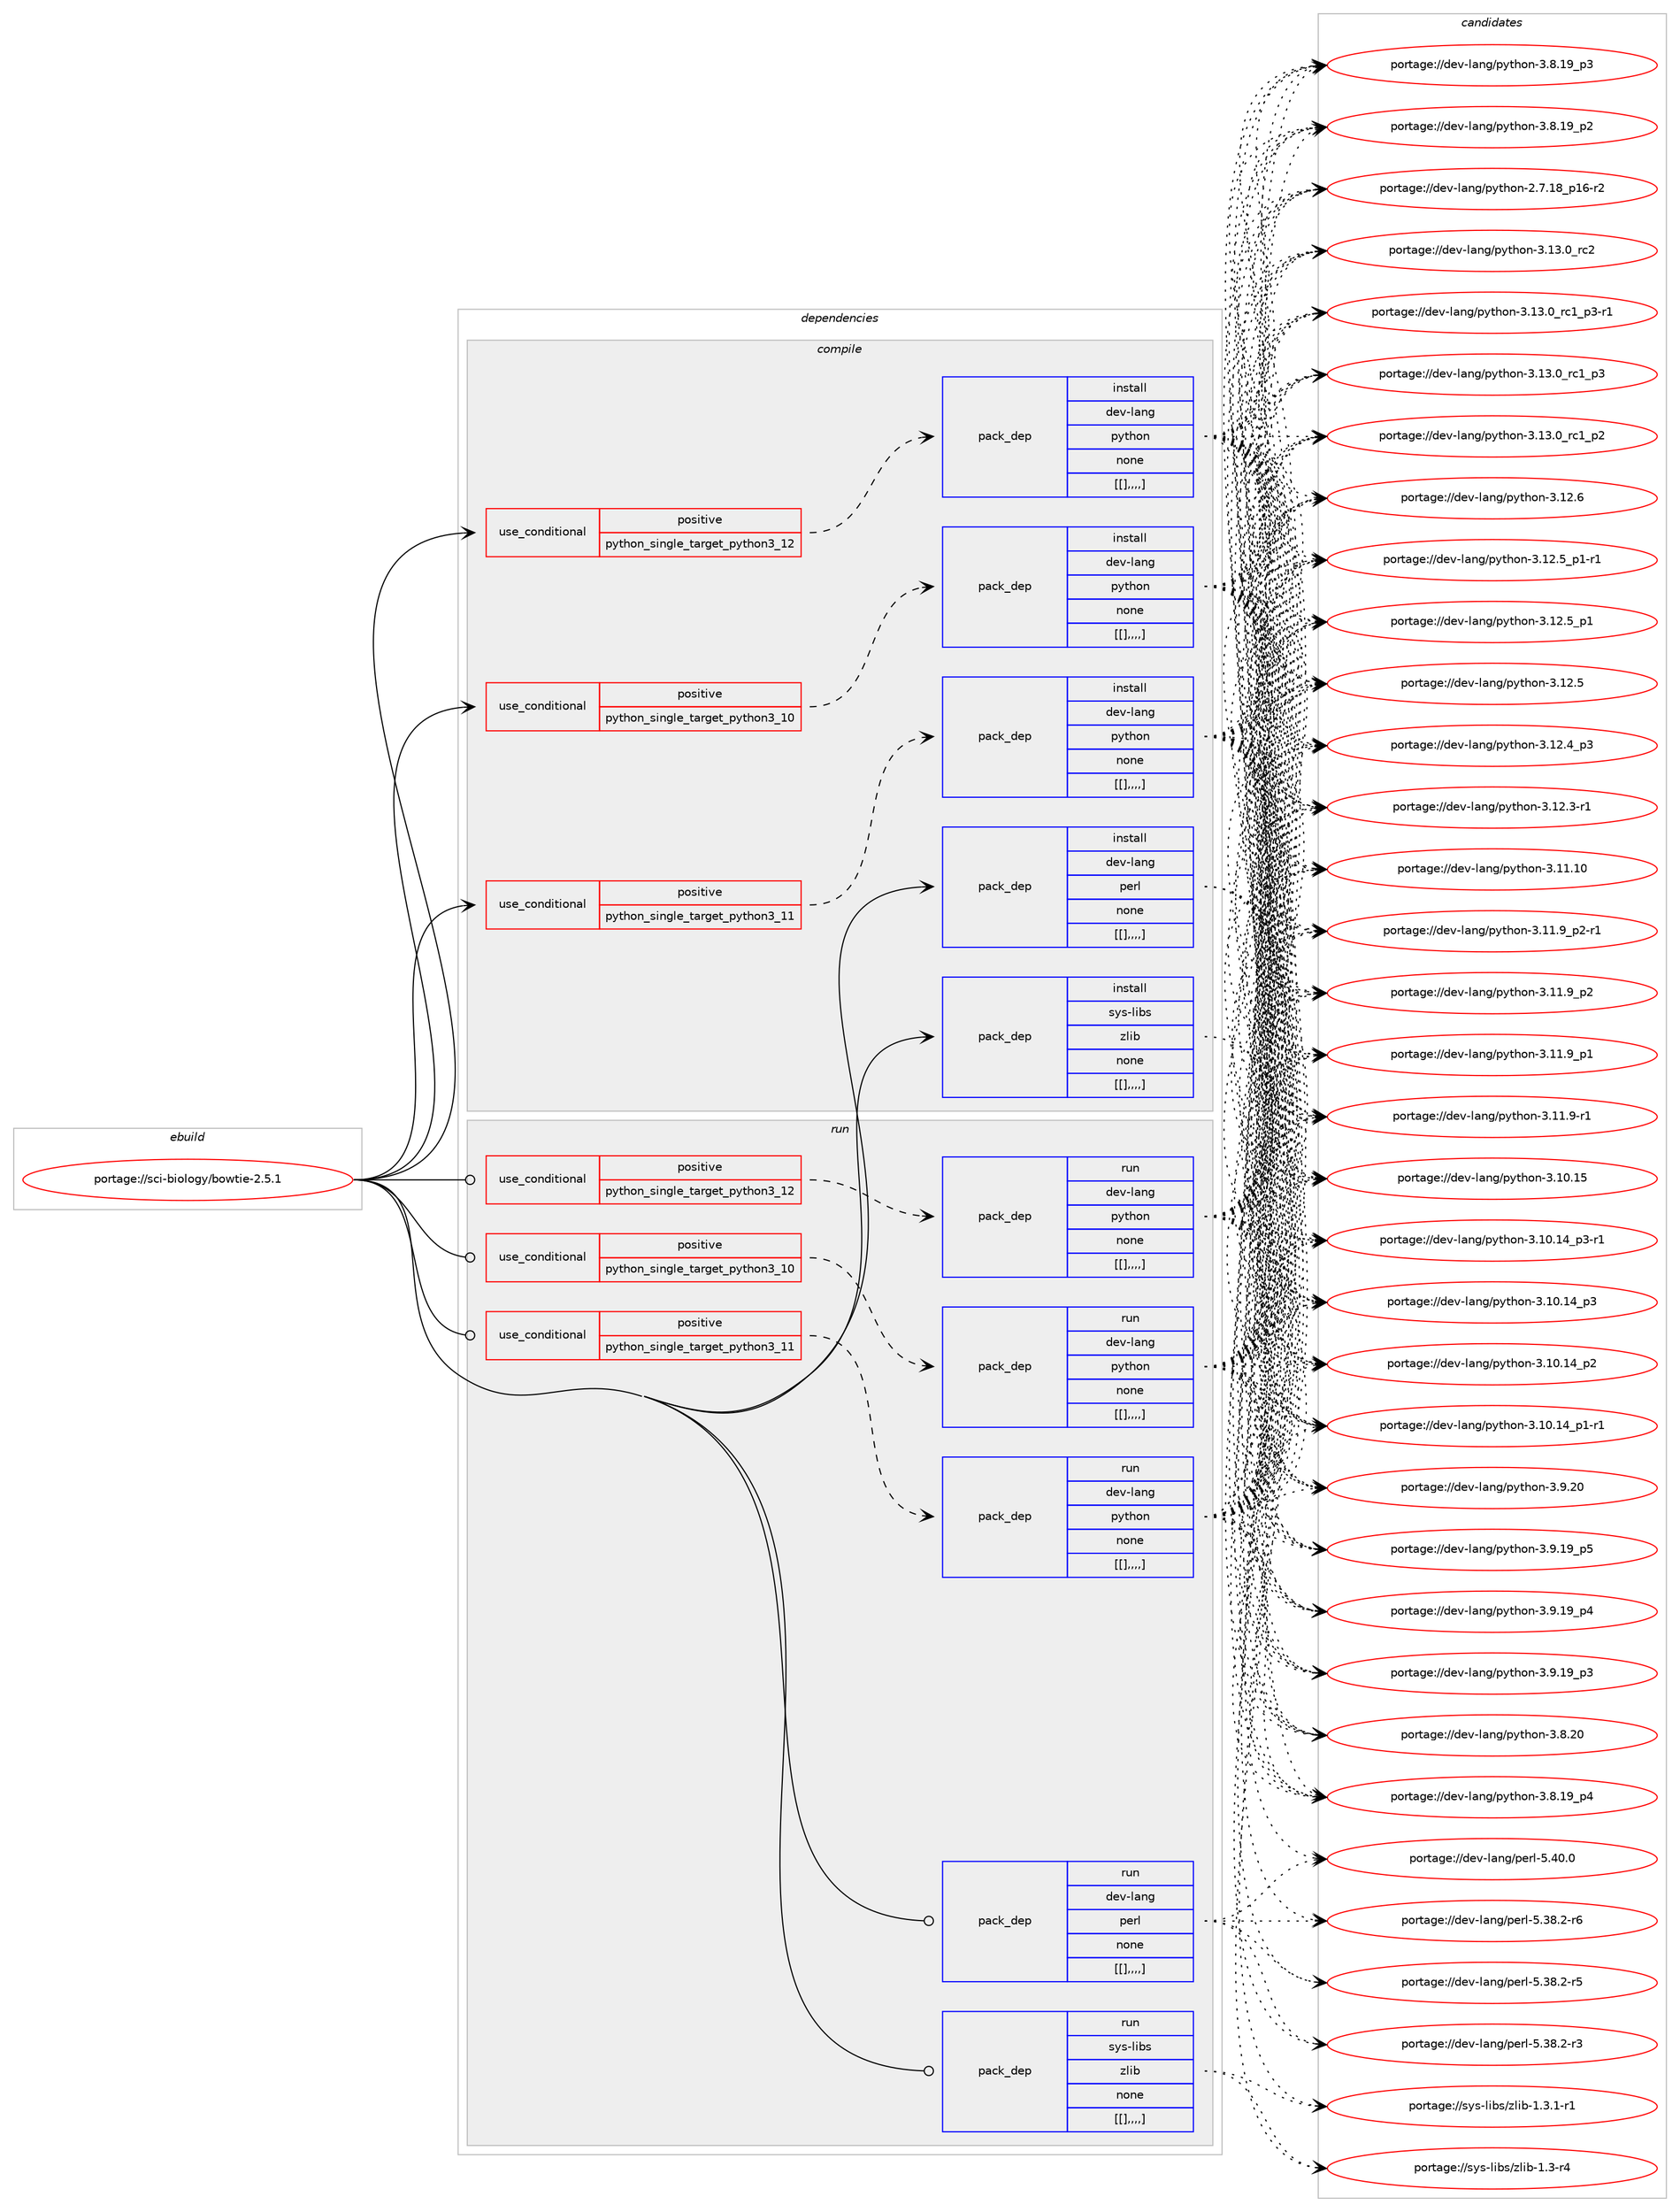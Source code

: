 digraph prolog {

# *************
# Graph options
# *************

newrank=true;
concentrate=true;
compound=true;
graph [rankdir=LR,fontname=Helvetica,fontsize=10,ranksep=1.5];#, ranksep=2.5, nodesep=0.2];
edge  [arrowhead=vee];
node  [fontname=Helvetica,fontsize=10];

# **********
# The ebuild
# **********

subgraph cluster_leftcol {
color=gray;
label=<<i>ebuild</i>>;
id [label="portage://sci-biology/bowtie-2.5.1", color=red, width=4, href="../sci-biology/bowtie-2.5.1.svg"];
}

# ****************
# The dependencies
# ****************

subgraph cluster_midcol {
color=gray;
label=<<i>dependencies</i>>;
subgraph cluster_compile {
fillcolor="#eeeeee";
style=filled;
label=<<i>compile</i>>;
subgraph cond107727 {
dependency408387 [label=<<TABLE BORDER="0" CELLBORDER="1" CELLSPACING="0" CELLPADDING="4"><TR><TD ROWSPAN="3" CELLPADDING="10">use_conditional</TD></TR><TR><TD>positive</TD></TR><TR><TD>python_single_target_python3_10</TD></TR></TABLE>>, shape=none, color=red];
subgraph pack297705 {
dependency408388 [label=<<TABLE BORDER="0" CELLBORDER="1" CELLSPACING="0" CELLPADDING="4" WIDTH="220"><TR><TD ROWSPAN="6" CELLPADDING="30">pack_dep</TD></TR><TR><TD WIDTH="110">install</TD></TR><TR><TD>dev-lang</TD></TR><TR><TD>python</TD></TR><TR><TD>none</TD></TR><TR><TD>[[],,,,]</TD></TR></TABLE>>, shape=none, color=blue];
}
dependency408387:e -> dependency408388:w [weight=20,style="dashed",arrowhead="vee"];
}
id:e -> dependency408387:w [weight=20,style="solid",arrowhead="vee"];
subgraph cond107728 {
dependency408389 [label=<<TABLE BORDER="0" CELLBORDER="1" CELLSPACING="0" CELLPADDING="4"><TR><TD ROWSPAN="3" CELLPADDING="10">use_conditional</TD></TR><TR><TD>positive</TD></TR><TR><TD>python_single_target_python3_11</TD></TR></TABLE>>, shape=none, color=red];
subgraph pack297706 {
dependency408390 [label=<<TABLE BORDER="0" CELLBORDER="1" CELLSPACING="0" CELLPADDING="4" WIDTH="220"><TR><TD ROWSPAN="6" CELLPADDING="30">pack_dep</TD></TR><TR><TD WIDTH="110">install</TD></TR><TR><TD>dev-lang</TD></TR><TR><TD>python</TD></TR><TR><TD>none</TD></TR><TR><TD>[[],,,,]</TD></TR></TABLE>>, shape=none, color=blue];
}
dependency408389:e -> dependency408390:w [weight=20,style="dashed",arrowhead="vee"];
}
id:e -> dependency408389:w [weight=20,style="solid",arrowhead="vee"];
subgraph cond107729 {
dependency408391 [label=<<TABLE BORDER="0" CELLBORDER="1" CELLSPACING="0" CELLPADDING="4"><TR><TD ROWSPAN="3" CELLPADDING="10">use_conditional</TD></TR><TR><TD>positive</TD></TR><TR><TD>python_single_target_python3_12</TD></TR></TABLE>>, shape=none, color=red];
subgraph pack297707 {
dependency408392 [label=<<TABLE BORDER="0" CELLBORDER="1" CELLSPACING="0" CELLPADDING="4" WIDTH="220"><TR><TD ROWSPAN="6" CELLPADDING="30">pack_dep</TD></TR><TR><TD WIDTH="110">install</TD></TR><TR><TD>dev-lang</TD></TR><TR><TD>python</TD></TR><TR><TD>none</TD></TR><TR><TD>[[],,,,]</TD></TR></TABLE>>, shape=none, color=blue];
}
dependency408391:e -> dependency408392:w [weight=20,style="dashed",arrowhead="vee"];
}
id:e -> dependency408391:w [weight=20,style="solid",arrowhead="vee"];
subgraph pack297708 {
dependency408393 [label=<<TABLE BORDER="0" CELLBORDER="1" CELLSPACING="0" CELLPADDING="4" WIDTH="220"><TR><TD ROWSPAN="6" CELLPADDING="30">pack_dep</TD></TR><TR><TD WIDTH="110">install</TD></TR><TR><TD>dev-lang</TD></TR><TR><TD>perl</TD></TR><TR><TD>none</TD></TR><TR><TD>[[],,,,]</TD></TR></TABLE>>, shape=none, color=blue];
}
id:e -> dependency408393:w [weight=20,style="solid",arrowhead="vee"];
subgraph pack297709 {
dependency408394 [label=<<TABLE BORDER="0" CELLBORDER="1" CELLSPACING="0" CELLPADDING="4" WIDTH="220"><TR><TD ROWSPAN="6" CELLPADDING="30">pack_dep</TD></TR><TR><TD WIDTH="110">install</TD></TR><TR><TD>sys-libs</TD></TR><TR><TD>zlib</TD></TR><TR><TD>none</TD></TR><TR><TD>[[],,,,]</TD></TR></TABLE>>, shape=none, color=blue];
}
id:e -> dependency408394:w [weight=20,style="solid",arrowhead="vee"];
}
subgraph cluster_compileandrun {
fillcolor="#eeeeee";
style=filled;
label=<<i>compile and run</i>>;
}
subgraph cluster_run {
fillcolor="#eeeeee";
style=filled;
label=<<i>run</i>>;
subgraph cond107730 {
dependency408395 [label=<<TABLE BORDER="0" CELLBORDER="1" CELLSPACING="0" CELLPADDING="4"><TR><TD ROWSPAN="3" CELLPADDING="10">use_conditional</TD></TR><TR><TD>positive</TD></TR><TR><TD>python_single_target_python3_10</TD></TR></TABLE>>, shape=none, color=red];
subgraph pack297710 {
dependency408396 [label=<<TABLE BORDER="0" CELLBORDER="1" CELLSPACING="0" CELLPADDING="4" WIDTH="220"><TR><TD ROWSPAN="6" CELLPADDING="30">pack_dep</TD></TR><TR><TD WIDTH="110">run</TD></TR><TR><TD>dev-lang</TD></TR><TR><TD>python</TD></TR><TR><TD>none</TD></TR><TR><TD>[[],,,,]</TD></TR></TABLE>>, shape=none, color=blue];
}
dependency408395:e -> dependency408396:w [weight=20,style="dashed",arrowhead="vee"];
}
id:e -> dependency408395:w [weight=20,style="solid",arrowhead="odot"];
subgraph cond107731 {
dependency408397 [label=<<TABLE BORDER="0" CELLBORDER="1" CELLSPACING="0" CELLPADDING="4"><TR><TD ROWSPAN="3" CELLPADDING="10">use_conditional</TD></TR><TR><TD>positive</TD></TR><TR><TD>python_single_target_python3_11</TD></TR></TABLE>>, shape=none, color=red];
subgraph pack297711 {
dependency408398 [label=<<TABLE BORDER="0" CELLBORDER="1" CELLSPACING="0" CELLPADDING="4" WIDTH="220"><TR><TD ROWSPAN="6" CELLPADDING="30">pack_dep</TD></TR><TR><TD WIDTH="110">run</TD></TR><TR><TD>dev-lang</TD></TR><TR><TD>python</TD></TR><TR><TD>none</TD></TR><TR><TD>[[],,,,]</TD></TR></TABLE>>, shape=none, color=blue];
}
dependency408397:e -> dependency408398:w [weight=20,style="dashed",arrowhead="vee"];
}
id:e -> dependency408397:w [weight=20,style="solid",arrowhead="odot"];
subgraph cond107732 {
dependency408399 [label=<<TABLE BORDER="0" CELLBORDER="1" CELLSPACING="0" CELLPADDING="4"><TR><TD ROWSPAN="3" CELLPADDING="10">use_conditional</TD></TR><TR><TD>positive</TD></TR><TR><TD>python_single_target_python3_12</TD></TR></TABLE>>, shape=none, color=red];
subgraph pack297712 {
dependency408400 [label=<<TABLE BORDER="0" CELLBORDER="1" CELLSPACING="0" CELLPADDING="4" WIDTH="220"><TR><TD ROWSPAN="6" CELLPADDING="30">pack_dep</TD></TR><TR><TD WIDTH="110">run</TD></TR><TR><TD>dev-lang</TD></TR><TR><TD>python</TD></TR><TR><TD>none</TD></TR><TR><TD>[[],,,,]</TD></TR></TABLE>>, shape=none, color=blue];
}
dependency408399:e -> dependency408400:w [weight=20,style="dashed",arrowhead="vee"];
}
id:e -> dependency408399:w [weight=20,style="solid",arrowhead="odot"];
subgraph pack297713 {
dependency408401 [label=<<TABLE BORDER="0" CELLBORDER="1" CELLSPACING="0" CELLPADDING="4" WIDTH="220"><TR><TD ROWSPAN="6" CELLPADDING="30">pack_dep</TD></TR><TR><TD WIDTH="110">run</TD></TR><TR><TD>dev-lang</TD></TR><TR><TD>perl</TD></TR><TR><TD>none</TD></TR><TR><TD>[[],,,,]</TD></TR></TABLE>>, shape=none, color=blue];
}
id:e -> dependency408401:w [weight=20,style="solid",arrowhead="odot"];
subgraph pack297714 {
dependency408402 [label=<<TABLE BORDER="0" CELLBORDER="1" CELLSPACING="0" CELLPADDING="4" WIDTH="220"><TR><TD ROWSPAN="6" CELLPADDING="30">pack_dep</TD></TR><TR><TD WIDTH="110">run</TD></TR><TR><TD>sys-libs</TD></TR><TR><TD>zlib</TD></TR><TR><TD>none</TD></TR><TR><TD>[[],,,,]</TD></TR></TABLE>>, shape=none, color=blue];
}
id:e -> dependency408402:w [weight=20,style="solid",arrowhead="odot"];
}
}

# **************
# The candidates
# **************

subgraph cluster_choices {
rank=same;
color=gray;
label=<<i>candidates</i>>;

subgraph choice297705 {
color=black;
nodesep=1;
choice10010111845108971101034711212111610411111045514649514648951149950 [label="portage://dev-lang/python-3.13.0_rc2", color=red, width=4,href="../dev-lang/python-3.13.0_rc2.svg"];
choice1001011184510897110103471121211161041111104551464951464895114994995112514511449 [label="portage://dev-lang/python-3.13.0_rc1_p3-r1", color=red, width=4,href="../dev-lang/python-3.13.0_rc1_p3-r1.svg"];
choice100101118451089711010347112121116104111110455146495146489511499499511251 [label="portage://dev-lang/python-3.13.0_rc1_p3", color=red, width=4,href="../dev-lang/python-3.13.0_rc1_p3.svg"];
choice100101118451089711010347112121116104111110455146495146489511499499511250 [label="portage://dev-lang/python-3.13.0_rc1_p2", color=red, width=4,href="../dev-lang/python-3.13.0_rc1_p2.svg"];
choice10010111845108971101034711212111610411111045514649504654 [label="portage://dev-lang/python-3.12.6", color=red, width=4,href="../dev-lang/python-3.12.6.svg"];
choice1001011184510897110103471121211161041111104551464950465395112494511449 [label="portage://dev-lang/python-3.12.5_p1-r1", color=red, width=4,href="../dev-lang/python-3.12.5_p1-r1.svg"];
choice100101118451089711010347112121116104111110455146495046539511249 [label="portage://dev-lang/python-3.12.5_p1", color=red, width=4,href="../dev-lang/python-3.12.5_p1.svg"];
choice10010111845108971101034711212111610411111045514649504653 [label="portage://dev-lang/python-3.12.5", color=red, width=4,href="../dev-lang/python-3.12.5.svg"];
choice100101118451089711010347112121116104111110455146495046529511251 [label="portage://dev-lang/python-3.12.4_p3", color=red, width=4,href="../dev-lang/python-3.12.4_p3.svg"];
choice100101118451089711010347112121116104111110455146495046514511449 [label="portage://dev-lang/python-3.12.3-r1", color=red, width=4,href="../dev-lang/python-3.12.3-r1.svg"];
choice1001011184510897110103471121211161041111104551464949464948 [label="portage://dev-lang/python-3.11.10", color=red, width=4,href="../dev-lang/python-3.11.10.svg"];
choice1001011184510897110103471121211161041111104551464949465795112504511449 [label="portage://dev-lang/python-3.11.9_p2-r1", color=red, width=4,href="../dev-lang/python-3.11.9_p2-r1.svg"];
choice100101118451089711010347112121116104111110455146494946579511250 [label="portage://dev-lang/python-3.11.9_p2", color=red, width=4,href="../dev-lang/python-3.11.9_p2.svg"];
choice100101118451089711010347112121116104111110455146494946579511249 [label="portage://dev-lang/python-3.11.9_p1", color=red, width=4,href="../dev-lang/python-3.11.9_p1.svg"];
choice100101118451089711010347112121116104111110455146494946574511449 [label="portage://dev-lang/python-3.11.9-r1", color=red, width=4,href="../dev-lang/python-3.11.9-r1.svg"];
choice1001011184510897110103471121211161041111104551464948464953 [label="portage://dev-lang/python-3.10.15", color=red, width=4,href="../dev-lang/python-3.10.15.svg"];
choice100101118451089711010347112121116104111110455146494846495295112514511449 [label="portage://dev-lang/python-3.10.14_p3-r1", color=red, width=4,href="../dev-lang/python-3.10.14_p3-r1.svg"];
choice10010111845108971101034711212111610411111045514649484649529511251 [label="portage://dev-lang/python-3.10.14_p3", color=red, width=4,href="../dev-lang/python-3.10.14_p3.svg"];
choice10010111845108971101034711212111610411111045514649484649529511250 [label="portage://dev-lang/python-3.10.14_p2", color=red, width=4,href="../dev-lang/python-3.10.14_p2.svg"];
choice100101118451089711010347112121116104111110455146494846495295112494511449 [label="portage://dev-lang/python-3.10.14_p1-r1", color=red, width=4,href="../dev-lang/python-3.10.14_p1-r1.svg"];
choice10010111845108971101034711212111610411111045514657465048 [label="portage://dev-lang/python-3.9.20", color=red, width=4,href="../dev-lang/python-3.9.20.svg"];
choice100101118451089711010347112121116104111110455146574649579511253 [label="portage://dev-lang/python-3.9.19_p5", color=red, width=4,href="../dev-lang/python-3.9.19_p5.svg"];
choice100101118451089711010347112121116104111110455146574649579511252 [label="portage://dev-lang/python-3.9.19_p4", color=red, width=4,href="../dev-lang/python-3.9.19_p4.svg"];
choice100101118451089711010347112121116104111110455146574649579511251 [label="portage://dev-lang/python-3.9.19_p3", color=red, width=4,href="../dev-lang/python-3.9.19_p3.svg"];
choice10010111845108971101034711212111610411111045514656465048 [label="portage://dev-lang/python-3.8.20", color=red, width=4,href="../dev-lang/python-3.8.20.svg"];
choice100101118451089711010347112121116104111110455146564649579511252 [label="portage://dev-lang/python-3.8.19_p4", color=red, width=4,href="../dev-lang/python-3.8.19_p4.svg"];
choice100101118451089711010347112121116104111110455146564649579511251 [label="portage://dev-lang/python-3.8.19_p3", color=red, width=4,href="../dev-lang/python-3.8.19_p3.svg"];
choice100101118451089711010347112121116104111110455146564649579511250 [label="portage://dev-lang/python-3.8.19_p2", color=red, width=4,href="../dev-lang/python-3.8.19_p2.svg"];
choice100101118451089711010347112121116104111110455046554649569511249544511450 [label="portage://dev-lang/python-2.7.18_p16-r2", color=red, width=4,href="../dev-lang/python-2.7.18_p16-r2.svg"];
dependency408388:e -> choice10010111845108971101034711212111610411111045514649514648951149950:w [style=dotted,weight="100"];
dependency408388:e -> choice1001011184510897110103471121211161041111104551464951464895114994995112514511449:w [style=dotted,weight="100"];
dependency408388:e -> choice100101118451089711010347112121116104111110455146495146489511499499511251:w [style=dotted,weight="100"];
dependency408388:e -> choice100101118451089711010347112121116104111110455146495146489511499499511250:w [style=dotted,weight="100"];
dependency408388:e -> choice10010111845108971101034711212111610411111045514649504654:w [style=dotted,weight="100"];
dependency408388:e -> choice1001011184510897110103471121211161041111104551464950465395112494511449:w [style=dotted,weight="100"];
dependency408388:e -> choice100101118451089711010347112121116104111110455146495046539511249:w [style=dotted,weight="100"];
dependency408388:e -> choice10010111845108971101034711212111610411111045514649504653:w [style=dotted,weight="100"];
dependency408388:e -> choice100101118451089711010347112121116104111110455146495046529511251:w [style=dotted,weight="100"];
dependency408388:e -> choice100101118451089711010347112121116104111110455146495046514511449:w [style=dotted,weight="100"];
dependency408388:e -> choice1001011184510897110103471121211161041111104551464949464948:w [style=dotted,weight="100"];
dependency408388:e -> choice1001011184510897110103471121211161041111104551464949465795112504511449:w [style=dotted,weight="100"];
dependency408388:e -> choice100101118451089711010347112121116104111110455146494946579511250:w [style=dotted,weight="100"];
dependency408388:e -> choice100101118451089711010347112121116104111110455146494946579511249:w [style=dotted,weight="100"];
dependency408388:e -> choice100101118451089711010347112121116104111110455146494946574511449:w [style=dotted,weight="100"];
dependency408388:e -> choice1001011184510897110103471121211161041111104551464948464953:w [style=dotted,weight="100"];
dependency408388:e -> choice100101118451089711010347112121116104111110455146494846495295112514511449:w [style=dotted,weight="100"];
dependency408388:e -> choice10010111845108971101034711212111610411111045514649484649529511251:w [style=dotted,weight="100"];
dependency408388:e -> choice10010111845108971101034711212111610411111045514649484649529511250:w [style=dotted,weight="100"];
dependency408388:e -> choice100101118451089711010347112121116104111110455146494846495295112494511449:w [style=dotted,weight="100"];
dependency408388:e -> choice10010111845108971101034711212111610411111045514657465048:w [style=dotted,weight="100"];
dependency408388:e -> choice100101118451089711010347112121116104111110455146574649579511253:w [style=dotted,weight="100"];
dependency408388:e -> choice100101118451089711010347112121116104111110455146574649579511252:w [style=dotted,weight="100"];
dependency408388:e -> choice100101118451089711010347112121116104111110455146574649579511251:w [style=dotted,weight="100"];
dependency408388:e -> choice10010111845108971101034711212111610411111045514656465048:w [style=dotted,weight="100"];
dependency408388:e -> choice100101118451089711010347112121116104111110455146564649579511252:w [style=dotted,weight="100"];
dependency408388:e -> choice100101118451089711010347112121116104111110455146564649579511251:w [style=dotted,weight="100"];
dependency408388:e -> choice100101118451089711010347112121116104111110455146564649579511250:w [style=dotted,weight="100"];
dependency408388:e -> choice100101118451089711010347112121116104111110455046554649569511249544511450:w [style=dotted,weight="100"];
}
subgraph choice297706 {
color=black;
nodesep=1;
choice10010111845108971101034711212111610411111045514649514648951149950 [label="portage://dev-lang/python-3.13.0_rc2", color=red, width=4,href="../dev-lang/python-3.13.0_rc2.svg"];
choice1001011184510897110103471121211161041111104551464951464895114994995112514511449 [label="portage://dev-lang/python-3.13.0_rc1_p3-r1", color=red, width=4,href="../dev-lang/python-3.13.0_rc1_p3-r1.svg"];
choice100101118451089711010347112121116104111110455146495146489511499499511251 [label="portage://dev-lang/python-3.13.0_rc1_p3", color=red, width=4,href="../dev-lang/python-3.13.0_rc1_p3.svg"];
choice100101118451089711010347112121116104111110455146495146489511499499511250 [label="portage://dev-lang/python-3.13.0_rc1_p2", color=red, width=4,href="../dev-lang/python-3.13.0_rc1_p2.svg"];
choice10010111845108971101034711212111610411111045514649504654 [label="portage://dev-lang/python-3.12.6", color=red, width=4,href="../dev-lang/python-3.12.6.svg"];
choice1001011184510897110103471121211161041111104551464950465395112494511449 [label="portage://dev-lang/python-3.12.5_p1-r1", color=red, width=4,href="../dev-lang/python-3.12.5_p1-r1.svg"];
choice100101118451089711010347112121116104111110455146495046539511249 [label="portage://dev-lang/python-3.12.5_p1", color=red, width=4,href="../dev-lang/python-3.12.5_p1.svg"];
choice10010111845108971101034711212111610411111045514649504653 [label="portage://dev-lang/python-3.12.5", color=red, width=4,href="../dev-lang/python-3.12.5.svg"];
choice100101118451089711010347112121116104111110455146495046529511251 [label="portage://dev-lang/python-3.12.4_p3", color=red, width=4,href="../dev-lang/python-3.12.4_p3.svg"];
choice100101118451089711010347112121116104111110455146495046514511449 [label="portage://dev-lang/python-3.12.3-r1", color=red, width=4,href="../dev-lang/python-3.12.3-r1.svg"];
choice1001011184510897110103471121211161041111104551464949464948 [label="portage://dev-lang/python-3.11.10", color=red, width=4,href="../dev-lang/python-3.11.10.svg"];
choice1001011184510897110103471121211161041111104551464949465795112504511449 [label="portage://dev-lang/python-3.11.9_p2-r1", color=red, width=4,href="../dev-lang/python-3.11.9_p2-r1.svg"];
choice100101118451089711010347112121116104111110455146494946579511250 [label="portage://dev-lang/python-3.11.9_p2", color=red, width=4,href="../dev-lang/python-3.11.9_p2.svg"];
choice100101118451089711010347112121116104111110455146494946579511249 [label="portage://dev-lang/python-3.11.9_p1", color=red, width=4,href="../dev-lang/python-3.11.9_p1.svg"];
choice100101118451089711010347112121116104111110455146494946574511449 [label="portage://dev-lang/python-3.11.9-r1", color=red, width=4,href="../dev-lang/python-3.11.9-r1.svg"];
choice1001011184510897110103471121211161041111104551464948464953 [label="portage://dev-lang/python-3.10.15", color=red, width=4,href="../dev-lang/python-3.10.15.svg"];
choice100101118451089711010347112121116104111110455146494846495295112514511449 [label="portage://dev-lang/python-3.10.14_p3-r1", color=red, width=4,href="../dev-lang/python-3.10.14_p3-r1.svg"];
choice10010111845108971101034711212111610411111045514649484649529511251 [label="portage://dev-lang/python-3.10.14_p3", color=red, width=4,href="../dev-lang/python-3.10.14_p3.svg"];
choice10010111845108971101034711212111610411111045514649484649529511250 [label="portage://dev-lang/python-3.10.14_p2", color=red, width=4,href="../dev-lang/python-3.10.14_p2.svg"];
choice100101118451089711010347112121116104111110455146494846495295112494511449 [label="portage://dev-lang/python-3.10.14_p1-r1", color=red, width=4,href="../dev-lang/python-3.10.14_p1-r1.svg"];
choice10010111845108971101034711212111610411111045514657465048 [label="portage://dev-lang/python-3.9.20", color=red, width=4,href="../dev-lang/python-3.9.20.svg"];
choice100101118451089711010347112121116104111110455146574649579511253 [label="portage://dev-lang/python-3.9.19_p5", color=red, width=4,href="../dev-lang/python-3.9.19_p5.svg"];
choice100101118451089711010347112121116104111110455146574649579511252 [label="portage://dev-lang/python-3.9.19_p4", color=red, width=4,href="../dev-lang/python-3.9.19_p4.svg"];
choice100101118451089711010347112121116104111110455146574649579511251 [label="portage://dev-lang/python-3.9.19_p3", color=red, width=4,href="../dev-lang/python-3.9.19_p3.svg"];
choice10010111845108971101034711212111610411111045514656465048 [label="portage://dev-lang/python-3.8.20", color=red, width=4,href="../dev-lang/python-3.8.20.svg"];
choice100101118451089711010347112121116104111110455146564649579511252 [label="portage://dev-lang/python-3.8.19_p4", color=red, width=4,href="../dev-lang/python-3.8.19_p4.svg"];
choice100101118451089711010347112121116104111110455146564649579511251 [label="portage://dev-lang/python-3.8.19_p3", color=red, width=4,href="../dev-lang/python-3.8.19_p3.svg"];
choice100101118451089711010347112121116104111110455146564649579511250 [label="portage://dev-lang/python-3.8.19_p2", color=red, width=4,href="../dev-lang/python-3.8.19_p2.svg"];
choice100101118451089711010347112121116104111110455046554649569511249544511450 [label="portage://dev-lang/python-2.7.18_p16-r2", color=red, width=4,href="../dev-lang/python-2.7.18_p16-r2.svg"];
dependency408390:e -> choice10010111845108971101034711212111610411111045514649514648951149950:w [style=dotted,weight="100"];
dependency408390:e -> choice1001011184510897110103471121211161041111104551464951464895114994995112514511449:w [style=dotted,weight="100"];
dependency408390:e -> choice100101118451089711010347112121116104111110455146495146489511499499511251:w [style=dotted,weight="100"];
dependency408390:e -> choice100101118451089711010347112121116104111110455146495146489511499499511250:w [style=dotted,weight="100"];
dependency408390:e -> choice10010111845108971101034711212111610411111045514649504654:w [style=dotted,weight="100"];
dependency408390:e -> choice1001011184510897110103471121211161041111104551464950465395112494511449:w [style=dotted,weight="100"];
dependency408390:e -> choice100101118451089711010347112121116104111110455146495046539511249:w [style=dotted,weight="100"];
dependency408390:e -> choice10010111845108971101034711212111610411111045514649504653:w [style=dotted,weight="100"];
dependency408390:e -> choice100101118451089711010347112121116104111110455146495046529511251:w [style=dotted,weight="100"];
dependency408390:e -> choice100101118451089711010347112121116104111110455146495046514511449:w [style=dotted,weight="100"];
dependency408390:e -> choice1001011184510897110103471121211161041111104551464949464948:w [style=dotted,weight="100"];
dependency408390:e -> choice1001011184510897110103471121211161041111104551464949465795112504511449:w [style=dotted,weight="100"];
dependency408390:e -> choice100101118451089711010347112121116104111110455146494946579511250:w [style=dotted,weight="100"];
dependency408390:e -> choice100101118451089711010347112121116104111110455146494946579511249:w [style=dotted,weight="100"];
dependency408390:e -> choice100101118451089711010347112121116104111110455146494946574511449:w [style=dotted,weight="100"];
dependency408390:e -> choice1001011184510897110103471121211161041111104551464948464953:w [style=dotted,weight="100"];
dependency408390:e -> choice100101118451089711010347112121116104111110455146494846495295112514511449:w [style=dotted,weight="100"];
dependency408390:e -> choice10010111845108971101034711212111610411111045514649484649529511251:w [style=dotted,weight="100"];
dependency408390:e -> choice10010111845108971101034711212111610411111045514649484649529511250:w [style=dotted,weight="100"];
dependency408390:e -> choice100101118451089711010347112121116104111110455146494846495295112494511449:w [style=dotted,weight="100"];
dependency408390:e -> choice10010111845108971101034711212111610411111045514657465048:w [style=dotted,weight="100"];
dependency408390:e -> choice100101118451089711010347112121116104111110455146574649579511253:w [style=dotted,weight="100"];
dependency408390:e -> choice100101118451089711010347112121116104111110455146574649579511252:w [style=dotted,weight="100"];
dependency408390:e -> choice100101118451089711010347112121116104111110455146574649579511251:w [style=dotted,weight="100"];
dependency408390:e -> choice10010111845108971101034711212111610411111045514656465048:w [style=dotted,weight="100"];
dependency408390:e -> choice100101118451089711010347112121116104111110455146564649579511252:w [style=dotted,weight="100"];
dependency408390:e -> choice100101118451089711010347112121116104111110455146564649579511251:w [style=dotted,weight="100"];
dependency408390:e -> choice100101118451089711010347112121116104111110455146564649579511250:w [style=dotted,weight="100"];
dependency408390:e -> choice100101118451089711010347112121116104111110455046554649569511249544511450:w [style=dotted,weight="100"];
}
subgraph choice297707 {
color=black;
nodesep=1;
choice10010111845108971101034711212111610411111045514649514648951149950 [label="portage://dev-lang/python-3.13.0_rc2", color=red, width=4,href="../dev-lang/python-3.13.0_rc2.svg"];
choice1001011184510897110103471121211161041111104551464951464895114994995112514511449 [label="portage://dev-lang/python-3.13.0_rc1_p3-r1", color=red, width=4,href="../dev-lang/python-3.13.0_rc1_p3-r1.svg"];
choice100101118451089711010347112121116104111110455146495146489511499499511251 [label="portage://dev-lang/python-3.13.0_rc1_p3", color=red, width=4,href="../dev-lang/python-3.13.0_rc1_p3.svg"];
choice100101118451089711010347112121116104111110455146495146489511499499511250 [label="portage://dev-lang/python-3.13.0_rc1_p2", color=red, width=4,href="../dev-lang/python-3.13.0_rc1_p2.svg"];
choice10010111845108971101034711212111610411111045514649504654 [label="portage://dev-lang/python-3.12.6", color=red, width=4,href="../dev-lang/python-3.12.6.svg"];
choice1001011184510897110103471121211161041111104551464950465395112494511449 [label="portage://dev-lang/python-3.12.5_p1-r1", color=red, width=4,href="../dev-lang/python-3.12.5_p1-r1.svg"];
choice100101118451089711010347112121116104111110455146495046539511249 [label="portage://dev-lang/python-3.12.5_p1", color=red, width=4,href="../dev-lang/python-3.12.5_p1.svg"];
choice10010111845108971101034711212111610411111045514649504653 [label="portage://dev-lang/python-3.12.5", color=red, width=4,href="../dev-lang/python-3.12.5.svg"];
choice100101118451089711010347112121116104111110455146495046529511251 [label="portage://dev-lang/python-3.12.4_p3", color=red, width=4,href="../dev-lang/python-3.12.4_p3.svg"];
choice100101118451089711010347112121116104111110455146495046514511449 [label="portage://dev-lang/python-3.12.3-r1", color=red, width=4,href="../dev-lang/python-3.12.3-r1.svg"];
choice1001011184510897110103471121211161041111104551464949464948 [label="portage://dev-lang/python-3.11.10", color=red, width=4,href="../dev-lang/python-3.11.10.svg"];
choice1001011184510897110103471121211161041111104551464949465795112504511449 [label="portage://dev-lang/python-3.11.9_p2-r1", color=red, width=4,href="../dev-lang/python-3.11.9_p2-r1.svg"];
choice100101118451089711010347112121116104111110455146494946579511250 [label="portage://dev-lang/python-3.11.9_p2", color=red, width=4,href="../dev-lang/python-3.11.9_p2.svg"];
choice100101118451089711010347112121116104111110455146494946579511249 [label="portage://dev-lang/python-3.11.9_p1", color=red, width=4,href="../dev-lang/python-3.11.9_p1.svg"];
choice100101118451089711010347112121116104111110455146494946574511449 [label="portage://dev-lang/python-3.11.9-r1", color=red, width=4,href="../dev-lang/python-3.11.9-r1.svg"];
choice1001011184510897110103471121211161041111104551464948464953 [label="portage://dev-lang/python-3.10.15", color=red, width=4,href="../dev-lang/python-3.10.15.svg"];
choice100101118451089711010347112121116104111110455146494846495295112514511449 [label="portage://dev-lang/python-3.10.14_p3-r1", color=red, width=4,href="../dev-lang/python-3.10.14_p3-r1.svg"];
choice10010111845108971101034711212111610411111045514649484649529511251 [label="portage://dev-lang/python-3.10.14_p3", color=red, width=4,href="../dev-lang/python-3.10.14_p3.svg"];
choice10010111845108971101034711212111610411111045514649484649529511250 [label="portage://dev-lang/python-3.10.14_p2", color=red, width=4,href="../dev-lang/python-3.10.14_p2.svg"];
choice100101118451089711010347112121116104111110455146494846495295112494511449 [label="portage://dev-lang/python-3.10.14_p1-r1", color=red, width=4,href="../dev-lang/python-3.10.14_p1-r1.svg"];
choice10010111845108971101034711212111610411111045514657465048 [label="portage://dev-lang/python-3.9.20", color=red, width=4,href="../dev-lang/python-3.9.20.svg"];
choice100101118451089711010347112121116104111110455146574649579511253 [label="portage://dev-lang/python-3.9.19_p5", color=red, width=4,href="../dev-lang/python-3.9.19_p5.svg"];
choice100101118451089711010347112121116104111110455146574649579511252 [label="portage://dev-lang/python-3.9.19_p4", color=red, width=4,href="../dev-lang/python-3.9.19_p4.svg"];
choice100101118451089711010347112121116104111110455146574649579511251 [label="portage://dev-lang/python-3.9.19_p3", color=red, width=4,href="../dev-lang/python-3.9.19_p3.svg"];
choice10010111845108971101034711212111610411111045514656465048 [label="portage://dev-lang/python-3.8.20", color=red, width=4,href="../dev-lang/python-3.8.20.svg"];
choice100101118451089711010347112121116104111110455146564649579511252 [label="portage://dev-lang/python-3.8.19_p4", color=red, width=4,href="../dev-lang/python-3.8.19_p4.svg"];
choice100101118451089711010347112121116104111110455146564649579511251 [label="portage://dev-lang/python-3.8.19_p3", color=red, width=4,href="../dev-lang/python-3.8.19_p3.svg"];
choice100101118451089711010347112121116104111110455146564649579511250 [label="portage://dev-lang/python-3.8.19_p2", color=red, width=4,href="../dev-lang/python-3.8.19_p2.svg"];
choice100101118451089711010347112121116104111110455046554649569511249544511450 [label="portage://dev-lang/python-2.7.18_p16-r2", color=red, width=4,href="../dev-lang/python-2.7.18_p16-r2.svg"];
dependency408392:e -> choice10010111845108971101034711212111610411111045514649514648951149950:w [style=dotted,weight="100"];
dependency408392:e -> choice1001011184510897110103471121211161041111104551464951464895114994995112514511449:w [style=dotted,weight="100"];
dependency408392:e -> choice100101118451089711010347112121116104111110455146495146489511499499511251:w [style=dotted,weight="100"];
dependency408392:e -> choice100101118451089711010347112121116104111110455146495146489511499499511250:w [style=dotted,weight="100"];
dependency408392:e -> choice10010111845108971101034711212111610411111045514649504654:w [style=dotted,weight="100"];
dependency408392:e -> choice1001011184510897110103471121211161041111104551464950465395112494511449:w [style=dotted,weight="100"];
dependency408392:e -> choice100101118451089711010347112121116104111110455146495046539511249:w [style=dotted,weight="100"];
dependency408392:e -> choice10010111845108971101034711212111610411111045514649504653:w [style=dotted,weight="100"];
dependency408392:e -> choice100101118451089711010347112121116104111110455146495046529511251:w [style=dotted,weight="100"];
dependency408392:e -> choice100101118451089711010347112121116104111110455146495046514511449:w [style=dotted,weight="100"];
dependency408392:e -> choice1001011184510897110103471121211161041111104551464949464948:w [style=dotted,weight="100"];
dependency408392:e -> choice1001011184510897110103471121211161041111104551464949465795112504511449:w [style=dotted,weight="100"];
dependency408392:e -> choice100101118451089711010347112121116104111110455146494946579511250:w [style=dotted,weight="100"];
dependency408392:e -> choice100101118451089711010347112121116104111110455146494946579511249:w [style=dotted,weight="100"];
dependency408392:e -> choice100101118451089711010347112121116104111110455146494946574511449:w [style=dotted,weight="100"];
dependency408392:e -> choice1001011184510897110103471121211161041111104551464948464953:w [style=dotted,weight="100"];
dependency408392:e -> choice100101118451089711010347112121116104111110455146494846495295112514511449:w [style=dotted,weight="100"];
dependency408392:e -> choice10010111845108971101034711212111610411111045514649484649529511251:w [style=dotted,weight="100"];
dependency408392:e -> choice10010111845108971101034711212111610411111045514649484649529511250:w [style=dotted,weight="100"];
dependency408392:e -> choice100101118451089711010347112121116104111110455146494846495295112494511449:w [style=dotted,weight="100"];
dependency408392:e -> choice10010111845108971101034711212111610411111045514657465048:w [style=dotted,weight="100"];
dependency408392:e -> choice100101118451089711010347112121116104111110455146574649579511253:w [style=dotted,weight="100"];
dependency408392:e -> choice100101118451089711010347112121116104111110455146574649579511252:w [style=dotted,weight="100"];
dependency408392:e -> choice100101118451089711010347112121116104111110455146574649579511251:w [style=dotted,weight="100"];
dependency408392:e -> choice10010111845108971101034711212111610411111045514656465048:w [style=dotted,weight="100"];
dependency408392:e -> choice100101118451089711010347112121116104111110455146564649579511252:w [style=dotted,weight="100"];
dependency408392:e -> choice100101118451089711010347112121116104111110455146564649579511251:w [style=dotted,weight="100"];
dependency408392:e -> choice100101118451089711010347112121116104111110455146564649579511250:w [style=dotted,weight="100"];
dependency408392:e -> choice100101118451089711010347112121116104111110455046554649569511249544511450:w [style=dotted,weight="100"];
}
subgraph choice297708 {
color=black;
nodesep=1;
choice10010111845108971101034711210111410845534652484648 [label="portage://dev-lang/perl-5.40.0", color=red, width=4,href="../dev-lang/perl-5.40.0.svg"];
choice100101118451089711010347112101114108455346515646504511454 [label="portage://dev-lang/perl-5.38.2-r6", color=red, width=4,href="../dev-lang/perl-5.38.2-r6.svg"];
choice100101118451089711010347112101114108455346515646504511453 [label="portage://dev-lang/perl-5.38.2-r5", color=red, width=4,href="../dev-lang/perl-5.38.2-r5.svg"];
choice100101118451089711010347112101114108455346515646504511451 [label="portage://dev-lang/perl-5.38.2-r3", color=red, width=4,href="../dev-lang/perl-5.38.2-r3.svg"];
dependency408393:e -> choice10010111845108971101034711210111410845534652484648:w [style=dotted,weight="100"];
dependency408393:e -> choice100101118451089711010347112101114108455346515646504511454:w [style=dotted,weight="100"];
dependency408393:e -> choice100101118451089711010347112101114108455346515646504511453:w [style=dotted,weight="100"];
dependency408393:e -> choice100101118451089711010347112101114108455346515646504511451:w [style=dotted,weight="100"];
}
subgraph choice297709 {
color=black;
nodesep=1;
choice115121115451081059811547122108105984549465146494511449 [label="portage://sys-libs/zlib-1.3.1-r1", color=red, width=4,href="../sys-libs/zlib-1.3.1-r1.svg"];
choice11512111545108105981154712210810598454946514511452 [label="portage://sys-libs/zlib-1.3-r4", color=red, width=4,href="../sys-libs/zlib-1.3-r4.svg"];
dependency408394:e -> choice115121115451081059811547122108105984549465146494511449:w [style=dotted,weight="100"];
dependency408394:e -> choice11512111545108105981154712210810598454946514511452:w [style=dotted,weight="100"];
}
subgraph choice297710 {
color=black;
nodesep=1;
choice10010111845108971101034711212111610411111045514649514648951149950 [label="portage://dev-lang/python-3.13.0_rc2", color=red, width=4,href="../dev-lang/python-3.13.0_rc2.svg"];
choice1001011184510897110103471121211161041111104551464951464895114994995112514511449 [label="portage://dev-lang/python-3.13.0_rc1_p3-r1", color=red, width=4,href="../dev-lang/python-3.13.0_rc1_p3-r1.svg"];
choice100101118451089711010347112121116104111110455146495146489511499499511251 [label="portage://dev-lang/python-3.13.0_rc1_p3", color=red, width=4,href="../dev-lang/python-3.13.0_rc1_p3.svg"];
choice100101118451089711010347112121116104111110455146495146489511499499511250 [label="portage://dev-lang/python-3.13.0_rc1_p2", color=red, width=4,href="../dev-lang/python-3.13.0_rc1_p2.svg"];
choice10010111845108971101034711212111610411111045514649504654 [label="portage://dev-lang/python-3.12.6", color=red, width=4,href="../dev-lang/python-3.12.6.svg"];
choice1001011184510897110103471121211161041111104551464950465395112494511449 [label="portage://dev-lang/python-3.12.5_p1-r1", color=red, width=4,href="../dev-lang/python-3.12.5_p1-r1.svg"];
choice100101118451089711010347112121116104111110455146495046539511249 [label="portage://dev-lang/python-3.12.5_p1", color=red, width=4,href="../dev-lang/python-3.12.5_p1.svg"];
choice10010111845108971101034711212111610411111045514649504653 [label="portage://dev-lang/python-3.12.5", color=red, width=4,href="../dev-lang/python-3.12.5.svg"];
choice100101118451089711010347112121116104111110455146495046529511251 [label="portage://dev-lang/python-3.12.4_p3", color=red, width=4,href="../dev-lang/python-3.12.4_p3.svg"];
choice100101118451089711010347112121116104111110455146495046514511449 [label="portage://dev-lang/python-3.12.3-r1", color=red, width=4,href="../dev-lang/python-3.12.3-r1.svg"];
choice1001011184510897110103471121211161041111104551464949464948 [label="portage://dev-lang/python-3.11.10", color=red, width=4,href="../dev-lang/python-3.11.10.svg"];
choice1001011184510897110103471121211161041111104551464949465795112504511449 [label="portage://dev-lang/python-3.11.9_p2-r1", color=red, width=4,href="../dev-lang/python-3.11.9_p2-r1.svg"];
choice100101118451089711010347112121116104111110455146494946579511250 [label="portage://dev-lang/python-3.11.9_p2", color=red, width=4,href="../dev-lang/python-3.11.9_p2.svg"];
choice100101118451089711010347112121116104111110455146494946579511249 [label="portage://dev-lang/python-3.11.9_p1", color=red, width=4,href="../dev-lang/python-3.11.9_p1.svg"];
choice100101118451089711010347112121116104111110455146494946574511449 [label="portage://dev-lang/python-3.11.9-r1", color=red, width=4,href="../dev-lang/python-3.11.9-r1.svg"];
choice1001011184510897110103471121211161041111104551464948464953 [label="portage://dev-lang/python-3.10.15", color=red, width=4,href="../dev-lang/python-3.10.15.svg"];
choice100101118451089711010347112121116104111110455146494846495295112514511449 [label="portage://dev-lang/python-3.10.14_p3-r1", color=red, width=4,href="../dev-lang/python-3.10.14_p3-r1.svg"];
choice10010111845108971101034711212111610411111045514649484649529511251 [label="portage://dev-lang/python-3.10.14_p3", color=red, width=4,href="../dev-lang/python-3.10.14_p3.svg"];
choice10010111845108971101034711212111610411111045514649484649529511250 [label="portage://dev-lang/python-3.10.14_p2", color=red, width=4,href="../dev-lang/python-3.10.14_p2.svg"];
choice100101118451089711010347112121116104111110455146494846495295112494511449 [label="portage://dev-lang/python-3.10.14_p1-r1", color=red, width=4,href="../dev-lang/python-3.10.14_p1-r1.svg"];
choice10010111845108971101034711212111610411111045514657465048 [label="portage://dev-lang/python-3.9.20", color=red, width=4,href="../dev-lang/python-3.9.20.svg"];
choice100101118451089711010347112121116104111110455146574649579511253 [label="portage://dev-lang/python-3.9.19_p5", color=red, width=4,href="../dev-lang/python-3.9.19_p5.svg"];
choice100101118451089711010347112121116104111110455146574649579511252 [label="portage://dev-lang/python-3.9.19_p4", color=red, width=4,href="../dev-lang/python-3.9.19_p4.svg"];
choice100101118451089711010347112121116104111110455146574649579511251 [label="portage://dev-lang/python-3.9.19_p3", color=red, width=4,href="../dev-lang/python-3.9.19_p3.svg"];
choice10010111845108971101034711212111610411111045514656465048 [label="portage://dev-lang/python-3.8.20", color=red, width=4,href="../dev-lang/python-3.8.20.svg"];
choice100101118451089711010347112121116104111110455146564649579511252 [label="portage://dev-lang/python-3.8.19_p4", color=red, width=4,href="../dev-lang/python-3.8.19_p4.svg"];
choice100101118451089711010347112121116104111110455146564649579511251 [label="portage://dev-lang/python-3.8.19_p3", color=red, width=4,href="../dev-lang/python-3.8.19_p3.svg"];
choice100101118451089711010347112121116104111110455146564649579511250 [label="portage://dev-lang/python-3.8.19_p2", color=red, width=4,href="../dev-lang/python-3.8.19_p2.svg"];
choice100101118451089711010347112121116104111110455046554649569511249544511450 [label="portage://dev-lang/python-2.7.18_p16-r2", color=red, width=4,href="../dev-lang/python-2.7.18_p16-r2.svg"];
dependency408396:e -> choice10010111845108971101034711212111610411111045514649514648951149950:w [style=dotted,weight="100"];
dependency408396:e -> choice1001011184510897110103471121211161041111104551464951464895114994995112514511449:w [style=dotted,weight="100"];
dependency408396:e -> choice100101118451089711010347112121116104111110455146495146489511499499511251:w [style=dotted,weight="100"];
dependency408396:e -> choice100101118451089711010347112121116104111110455146495146489511499499511250:w [style=dotted,weight="100"];
dependency408396:e -> choice10010111845108971101034711212111610411111045514649504654:w [style=dotted,weight="100"];
dependency408396:e -> choice1001011184510897110103471121211161041111104551464950465395112494511449:w [style=dotted,weight="100"];
dependency408396:e -> choice100101118451089711010347112121116104111110455146495046539511249:w [style=dotted,weight="100"];
dependency408396:e -> choice10010111845108971101034711212111610411111045514649504653:w [style=dotted,weight="100"];
dependency408396:e -> choice100101118451089711010347112121116104111110455146495046529511251:w [style=dotted,weight="100"];
dependency408396:e -> choice100101118451089711010347112121116104111110455146495046514511449:w [style=dotted,weight="100"];
dependency408396:e -> choice1001011184510897110103471121211161041111104551464949464948:w [style=dotted,weight="100"];
dependency408396:e -> choice1001011184510897110103471121211161041111104551464949465795112504511449:w [style=dotted,weight="100"];
dependency408396:e -> choice100101118451089711010347112121116104111110455146494946579511250:w [style=dotted,weight="100"];
dependency408396:e -> choice100101118451089711010347112121116104111110455146494946579511249:w [style=dotted,weight="100"];
dependency408396:e -> choice100101118451089711010347112121116104111110455146494946574511449:w [style=dotted,weight="100"];
dependency408396:e -> choice1001011184510897110103471121211161041111104551464948464953:w [style=dotted,weight="100"];
dependency408396:e -> choice100101118451089711010347112121116104111110455146494846495295112514511449:w [style=dotted,weight="100"];
dependency408396:e -> choice10010111845108971101034711212111610411111045514649484649529511251:w [style=dotted,weight="100"];
dependency408396:e -> choice10010111845108971101034711212111610411111045514649484649529511250:w [style=dotted,weight="100"];
dependency408396:e -> choice100101118451089711010347112121116104111110455146494846495295112494511449:w [style=dotted,weight="100"];
dependency408396:e -> choice10010111845108971101034711212111610411111045514657465048:w [style=dotted,weight="100"];
dependency408396:e -> choice100101118451089711010347112121116104111110455146574649579511253:w [style=dotted,weight="100"];
dependency408396:e -> choice100101118451089711010347112121116104111110455146574649579511252:w [style=dotted,weight="100"];
dependency408396:e -> choice100101118451089711010347112121116104111110455146574649579511251:w [style=dotted,weight="100"];
dependency408396:e -> choice10010111845108971101034711212111610411111045514656465048:w [style=dotted,weight="100"];
dependency408396:e -> choice100101118451089711010347112121116104111110455146564649579511252:w [style=dotted,weight="100"];
dependency408396:e -> choice100101118451089711010347112121116104111110455146564649579511251:w [style=dotted,weight="100"];
dependency408396:e -> choice100101118451089711010347112121116104111110455146564649579511250:w [style=dotted,weight="100"];
dependency408396:e -> choice100101118451089711010347112121116104111110455046554649569511249544511450:w [style=dotted,weight="100"];
}
subgraph choice297711 {
color=black;
nodesep=1;
choice10010111845108971101034711212111610411111045514649514648951149950 [label="portage://dev-lang/python-3.13.0_rc2", color=red, width=4,href="../dev-lang/python-3.13.0_rc2.svg"];
choice1001011184510897110103471121211161041111104551464951464895114994995112514511449 [label="portage://dev-lang/python-3.13.0_rc1_p3-r1", color=red, width=4,href="../dev-lang/python-3.13.0_rc1_p3-r1.svg"];
choice100101118451089711010347112121116104111110455146495146489511499499511251 [label="portage://dev-lang/python-3.13.0_rc1_p3", color=red, width=4,href="../dev-lang/python-3.13.0_rc1_p3.svg"];
choice100101118451089711010347112121116104111110455146495146489511499499511250 [label="portage://dev-lang/python-3.13.0_rc1_p2", color=red, width=4,href="../dev-lang/python-3.13.0_rc1_p2.svg"];
choice10010111845108971101034711212111610411111045514649504654 [label="portage://dev-lang/python-3.12.6", color=red, width=4,href="../dev-lang/python-3.12.6.svg"];
choice1001011184510897110103471121211161041111104551464950465395112494511449 [label="portage://dev-lang/python-3.12.5_p1-r1", color=red, width=4,href="../dev-lang/python-3.12.5_p1-r1.svg"];
choice100101118451089711010347112121116104111110455146495046539511249 [label="portage://dev-lang/python-3.12.5_p1", color=red, width=4,href="../dev-lang/python-3.12.5_p1.svg"];
choice10010111845108971101034711212111610411111045514649504653 [label="portage://dev-lang/python-3.12.5", color=red, width=4,href="../dev-lang/python-3.12.5.svg"];
choice100101118451089711010347112121116104111110455146495046529511251 [label="portage://dev-lang/python-3.12.4_p3", color=red, width=4,href="../dev-lang/python-3.12.4_p3.svg"];
choice100101118451089711010347112121116104111110455146495046514511449 [label="portage://dev-lang/python-3.12.3-r1", color=red, width=4,href="../dev-lang/python-3.12.3-r1.svg"];
choice1001011184510897110103471121211161041111104551464949464948 [label="portage://dev-lang/python-3.11.10", color=red, width=4,href="../dev-lang/python-3.11.10.svg"];
choice1001011184510897110103471121211161041111104551464949465795112504511449 [label="portage://dev-lang/python-3.11.9_p2-r1", color=red, width=4,href="../dev-lang/python-3.11.9_p2-r1.svg"];
choice100101118451089711010347112121116104111110455146494946579511250 [label="portage://dev-lang/python-3.11.9_p2", color=red, width=4,href="../dev-lang/python-3.11.9_p2.svg"];
choice100101118451089711010347112121116104111110455146494946579511249 [label="portage://dev-lang/python-3.11.9_p1", color=red, width=4,href="../dev-lang/python-3.11.9_p1.svg"];
choice100101118451089711010347112121116104111110455146494946574511449 [label="portage://dev-lang/python-3.11.9-r1", color=red, width=4,href="../dev-lang/python-3.11.9-r1.svg"];
choice1001011184510897110103471121211161041111104551464948464953 [label="portage://dev-lang/python-3.10.15", color=red, width=4,href="../dev-lang/python-3.10.15.svg"];
choice100101118451089711010347112121116104111110455146494846495295112514511449 [label="portage://dev-lang/python-3.10.14_p3-r1", color=red, width=4,href="../dev-lang/python-3.10.14_p3-r1.svg"];
choice10010111845108971101034711212111610411111045514649484649529511251 [label="portage://dev-lang/python-3.10.14_p3", color=red, width=4,href="../dev-lang/python-3.10.14_p3.svg"];
choice10010111845108971101034711212111610411111045514649484649529511250 [label="portage://dev-lang/python-3.10.14_p2", color=red, width=4,href="../dev-lang/python-3.10.14_p2.svg"];
choice100101118451089711010347112121116104111110455146494846495295112494511449 [label="portage://dev-lang/python-3.10.14_p1-r1", color=red, width=4,href="../dev-lang/python-3.10.14_p1-r1.svg"];
choice10010111845108971101034711212111610411111045514657465048 [label="portage://dev-lang/python-3.9.20", color=red, width=4,href="../dev-lang/python-3.9.20.svg"];
choice100101118451089711010347112121116104111110455146574649579511253 [label="portage://dev-lang/python-3.9.19_p5", color=red, width=4,href="../dev-lang/python-3.9.19_p5.svg"];
choice100101118451089711010347112121116104111110455146574649579511252 [label="portage://dev-lang/python-3.9.19_p4", color=red, width=4,href="../dev-lang/python-3.9.19_p4.svg"];
choice100101118451089711010347112121116104111110455146574649579511251 [label="portage://dev-lang/python-3.9.19_p3", color=red, width=4,href="../dev-lang/python-3.9.19_p3.svg"];
choice10010111845108971101034711212111610411111045514656465048 [label="portage://dev-lang/python-3.8.20", color=red, width=4,href="../dev-lang/python-3.8.20.svg"];
choice100101118451089711010347112121116104111110455146564649579511252 [label="portage://dev-lang/python-3.8.19_p4", color=red, width=4,href="../dev-lang/python-3.8.19_p4.svg"];
choice100101118451089711010347112121116104111110455146564649579511251 [label="portage://dev-lang/python-3.8.19_p3", color=red, width=4,href="../dev-lang/python-3.8.19_p3.svg"];
choice100101118451089711010347112121116104111110455146564649579511250 [label="portage://dev-lang/python-3.8.19_p2", color=red, width=4,href="../dev-lang/python-3.8.19_p2.svg"];
choice100101118451089711010347112121116104111110455046554649569511249544511450 [label="portage://dev-lang/python-2.7.18_p16-r2", color=red, width=4,href="../dev-lang/python-2.7.18_p16-r2.svg"];
dependency408398:e -> choice10010111845108971101034711212111610411111045514649514648951149950:w [style=dotted,weight="100"];
dependency408398:e -> choice1001011184510897110103471121211161041111104551464951464895114994995112514511449:w [style=dotted,weight="100"];
dependency408398:e -> choice100101118451089711010347112121116104111110455146495146489511499499511251:w [style=dotted,weight="100"];
dependency408398:e -> choice100101118451089711010347112121116104111110455146495146489511499499511250:w [style=dotted,weight="100"];
dependency408398:e -> choice10010111845108971101034711212111610411111045514649504654:w [style=dotted,weight="100"];
dependency408398:e -> choice1001011184510897110103471121211161041111104551464950465395112494511449:w [style=dotted,weight="100"];
dependency408398:e -> choice100101118451089711010347112121116104111110455146495046539511249:w [style=dotted,weight="100"];
dependency408398:e -> choice10010111845108971101034711212111610411111045514649504653:w [style=dotted,weight="100"];
dependency408398:e -> choice100101118451089711010347112121116104111110455146495046529511251:w [style=dotted,weight="100"];
dependency408398:e -> choice100101118451089711010347112121116104111110455146495046514511449:w [style=dotted,weight="100"];
dependency408398:e -> choice1001011184510897110103471121211161041111104551464949464948:w [style=dotted,weight="100"];
dependency408398:e -> choice1001011184510897110103471121211161041111104551464949465795112504511449:w [style=dotted,weight="100"];
dependency408398:e -> choice100101118451089711010347112121116104111110455146494946579511250:w [style=dotted,weight="100"];
dependency408398:e -> choice100101118451089711010347112121116104111110455146494946579511249:w [style=dotted,weight="100"];
dependency408398:e -> choice100101118451089711010347112121116104111110455146494946574511449:w [style=dotted,weight="100"];
dependency408398:e -> choice1001011184510897110103471121211161041111104551464948464953:w [style=dotted,weight="100"];
dependency408398:e -> choice100101118451089711010347112121116104111110455146494846495295112514511449:w [style=dotted,weight="100"];
dependency408398:e -> choice10010111845108971101034711212111610411111045514649484649529511251:w [style=dotted,weight="100"];
dependency408398:e -> choice10010111845108971101034711212111610411111045514649484649529511250:w [style=dotted,weight="100"];
dependency408398:e -> choice100101118451089711010347112121116104111110455146494846495295112494511449:w [style=dotted,weight="100"];
dependency408398:e -> choice10010111845108971101034711212111610411111045514657465048:w [style=dotted,weight="100"];
dependency408398:e -> choice100101118451089711010347112121116104111110455146574649579511253:w [style=dotted,weight="100"];
dependency408398:e -> choice100101118451089711010347112121116104111110455146574649579511252:w [style=dotted,weight="100"];
dependency408398:e -> choice100101118451089711010347112121116104111110455146574649579511251:w [style=dotted,weight="100"];
dependency408398:e -> choice10010111845108971101034711212111610411111045514656465048:w [style=dotted,weight="100"];
dependency408398:e -> choice100101118451089711010347112121116104111110455146564649579511252:w [style=dotted,weight="100"];
dependency408398:e -> choice100101118451089711010347112121116104111110455146564649579511251:w [style=dotted,weight="100"];
dependency408398:e -> choice100101118451089711010347112121116104111110455146564649579511250:w [style=dotted,weight="100"];
dependency408398:e -> choice100101118451089711010347112121116104111110455046554649569511249544511450:w [style=dotted,weight="100"];
}
subgraph choice297712 {
color=black;
nodesep=1;
choice10010111845108971101034711212111610411111045514649514648951149950 [label="portage://dev-lang/python-3.13.0_rc2", color=red, width=4,href="../dev-lang/python-3.13.0_rc2.svg"];
choice1001011184510897110103471121211161041111104551464951464895114994995112514511449 [label="portage://dev-lang/python-3.13.0_rc1_p3-r1", color=red, width=4,href="../dev-lang/python-3.13.0_rc1_p3-r1.svg"];
choice100101118451089711010347112121116104111110455146495146489511499499511251 [label="portage://dev-lang/python-3.13.0_rc1_p3", color=red, width=4,href="../dev-lang/python-3.13.0_rc1_p3.svg"];
choice100101118451089711010347112121116104111110455146495146489511499499511250 [label="portage://dev-lang/python-3.13.0_rc1_p2", color=red, width=4,href="../dev-lang/python-3.13.0_rc1_p2.svg"];
choice10010111845108971101034711212111610411111045514649504654 [label="portage://dev-lang/python-3.12.6", color=red, width=4,href="../dev-lang/python-3.12.6.svg"];
choice1001011184510897110103471121211161041111104551464950465395112494511449 [label="portage://dev-lang/python-3.12.5_p1-r1", color=red, width=4,href="../dev-lang/python-3.12.5_p1-r1.svg"];
choice100101118451089711010347112121116104111110455146495046539511249 [label="portage://dev-lang/python-3.12.5_p1", color=red, width=4,href="../dev-lang/python-3.12.5_p1.svg"];
choice10010111845108971101034711212111610411111045514649504653 [label="portage://dev-lang/python-3.12.5", color=red, width=4,href="../dev-lang/python-3.12.5.svg"];
choice100101118451089711010347112121116104111110455146495046529511251 [label="portage://dev-lang/python-3.12.4_p3", color=red, width=4,href="../dev-lang/python-3.12.4_p3.svg"];
choice100101118451089711010347112121116104111110455146495046514511449 [label="portage://dev-lang/python-3.12.3-r1", color=red, width=4,href="../dev-lang/python-3.12.3-r1.svg"];
choice1001011184510897110103471121211161041111104551464949464948 [label="portage://dev-lang/python-3.11.10", color=red, width=4,href="../dev-lang/python-3.11.10.svg"];
choice1001011184510897110103471121211161041111104551464949465795112504511449 [label="portage://dev-lang/python-3.11.9_p2-r1", color=red, width=4,href="../dev-lang/python-3.11.9_p2-r1.svg"];
choice100101118451089711010347112121116104111110455146494946579511250 [label="portage://dev-lang/python-3.11.9_p2", color=red, width=4,href="../dev-lang/python-3.11.9_p2.svg"];
choice100101118451089711010347112121116104111110455146494946579511249 [label="portage://dev-lang/python-3.11.9_p1", color=red, width=4,href="../dev-lang/python-3.11.9_p1.svg"];
choice100101118451089711010347112121116104111110455146494946574511449 [label="portage://dev-lang/python-3.11.9-r1", color=red, width=4,href="../dev-lang/python-3.11.9-r1.svg"];
choice1001011184510897110103471121211161041111104551464948464953 [label="portage://dev-lang/python-3.10.15", color=red, width=4,href="../dev-lang/python-3.10.15.svg"];
choice100101118451089711010347112121116104111110455146494846495295112514511449 [label="portage://dev-lang/python-3.10.14_p3-r1", color=red, width=4,href="../dev-lang/python-3.10.14_p3-r1.svg"];
choice10010111845108971101034711212111610411111045514649484649529511251 [label="portage://dev-lang/python-3.10.14_p3", color=red, width=4,href="../dev-lang/python-3.10.14_p3.svg"];
choice10010111845108971101034711212111610411111045514649484649529511250 [label="portage://dev-lang/python-3.10.14_p2", color=red, width=4,href="../dev-lang/python-3.10.14_p2.svg"];
choice100101118451089711010347112121116104111110455146494846495295112494511449 [label="portage://dev-lang/python-3.10.14_p1-r1", color=red, width=4,href="../dev-lang/python-3.10.14_p1-r1.svg"];
choice10010111845108971101034711212111610411111045514657465048 [label="portage://dev-lang/python-3.9.20", color=red, width=4,href="../dev-lang/python-3.9.20.svg"];
choice100101118451089711010347112121116104111110455146574649579511253 [label="portage://dev-lang/python-3.9.19_p5", color=red, width=4,href="../dev-lang/python-3.9.19_p5.svg"];
choice100101118451089711010347112121116104111110455146574649579511252 [label="portage://dev-lang/python-3.9.19_p4", color=red, width=4,href="../dev-lang/python-3.9.19_p4.svg"];
choice100101118451089711010347112121116104111110455146574649579511251 [label="portage://dev-lang/python-3.9.19_p3", color=red, width=4,href="../dev-lang/python-3.9.19_p3.svg"];
choice10010111845108971101034711212111610411111045514656465048 [label="portage://dev-lang/python-3.8.20", color=red, width=4,href="../dev-lang/python-3.8.20.svg"];
choice100101118451089711010347112121116104111110455146564649579511252 [label="portage://dev-lang/python-3.8.19_p4", color=red, width=4,href="../dev-lang/python-3.8.19_p4.svg"];
choice100101118451089711010347112121116104111110455146564649579511251 [label="portage://dev-lang/python-3.8.19_p3", color=red, width=4,href="../dev-lang/python-3.8.19_p3.svg"];
choice100101118451089711010347112121116104111110455146564649579511250 [label="portage://dev-lang/python-3.8.19_p2", color=red, width=4,href="../dev-lang/python-3.8.19_p2.svg"];
choice100101118451089711010347112121116104111110455046554649569511249544511450 [label="portage://dev-lang/python-2.7.18_p16-r2", color=red, width=4,href="../dev-lang/python-2.7.18_p16-r2.svg"];
dependency408400:e -> choice10010111845108971101034711212111610411111045514649514648951149950:w [style=dotted,weight="100"];
dependency408400:e -> choice1001011184510897110103471121211161041111104551464951464895114994995112514511449:w [style=dotted,weight="100"];
dependency408400:e -> choice100101118451089711010347112121116104111110455146495146489511499499511251:w [style=dotted,weight="100"];
dependency408400:e -> choice100101118451089711010347112121116104111110455146495146489511499499511250:w [style=dotted,weight="100"];
dependency408400:e -> choice10010111845108971101034711212111610411111045514649504654:w [style=dotted,weight="100"];
dependency408400:e -> choice1001011184510897110103471121211161041111104551464950465395112494511449:w [style=dotted,weight="100"];
dependency408400:e -> choice100101118451089711010347112121116104111110455146495046539511249:w [style=dotted,weight="100"];
dependency408400:e -> choice10010111845108971101034711212111610411111045514649504653:w [style=dotted,weight="100"];
dependency408400:e -> choice100101118451089711010347112121116104111110455146495046529511251:w [style=dotted,weight="100"];
dependency408400:e -> choice100101118451089711010347112121116104111110455146495046514511449:w [style=dotted,weight="100"];
dependency408400:e -> choice1001011184510897110103471121211161041111104551464949464948:w [style=dotted,weight="100"];
dependency408400:e -> choice1001011184510897110103471121211161041111104551464949465795112504511449:w [style=dotted,weight="100"];
dependency408400:e -> choice100101118451089711010347112121116104111110455146494946579511250:w [style=dotted,weight="100"];
dependency408400:e -> choice100101118451089711010347112121116104111110455146494946579511249:w [style=dotted,weight="100"];
dependency408400:e -> choice100101118451089711010347112121116104111110455146494946574511449:w [style=dotted,weight="100"];
dependency408400:e -> choice1001011184510897110103471121211161041111104551464948464953:w [style=dotted,weight="100"];
dependency408400:e -> choice100101118451089711010347112121116104111110455146494846495295112514511449:w [style=dotted,weight="100"];
dependency408400:e -> choice10010111845108971101034711212111610411111045514649484649529511251:w [style=dotted,weight="100"];
dependency408400:e -> choice10010111845108971101034711212111610411111045514649484649529511250:w [style=dotted,weight="100"];
dependency408400:e -> choice100101118451089711010347112121116104111110455146494846495295112494511449:w [style=dotted,weight="100"];
dependency408400:e -> choice10010111845108971101034711212111610411111045514657465048:w [style=dotted,weight="100"];
dependency408400:e -> choice100101118451089711010347112121116104111110455146574649579511253:w [style=dotted,weight="100"];
dependency408400:e -> choice100101118451089711010347112121116104111110455146574649579511252:w [style=dotted,weight="100"];
dependency408400:e -> choice100101118451089711010347112121116104111110455146574649579511251:w [style=dotted,weight="100"];
dependency408400:e -> choice10010111845108971101034711212111610411111045514656465048:w [style=dotted,weight="100"];
dependency408400:e -> choice100101118451089711010347112121116104111110455146564649579511252:w [style=dotted,weight="100"];
dependency408400:e -> choice100101118451089711010347112121116104111110455146564649579511251:w [style=dotted,weight="100"];
dependency408400:e -> choice100101118451089711010347112121116104111110455146564649579511250:w [style=dotted,weight="100"];
dependency408400:e -> choice100101118451089711010347112121116104111110455046554649569511249544511450:w [style=dotted,weight="100"];
}
subgraph choice297713 {
color=black;
nodesep=1;
choice10010111845108971101034711210111410845534652484648 [label="portage://dev-lang/perl-5.40.0", color=red, width=4,href="../dev-lang/perl-5.40.0.svg"];
choice100101118451089711010347112101114108455346515646504511454 [label="portage://dev-lang/perl-5.38.2-r6", color=red, width=4,href="../dev-lang/perl-5.38.2-r6.svg"];
choice100101118451089711010347112101114108455346515646504511453 [label="portage://dev-lang/perl-5.38.2-r5", color=red, width=4,href="../dev-lang/perl-5.38.2-r5.svg"];
choice100101118451089711010347112101114108455346515646504511451 [label="portage://dev-lang/perl-5.38.2-r3", color=red, width=4,href="../dev-lang/perl-5.38.2-r3.svg"];
dependency408401:e -> choice10010111845108971101034711210111410845534652484648:w [style=dotted,weight="100"];
dependency408401:e -> choice100101118451089711010347112101114108455346515646504511454:w [style=dotted,weight="100"];
dependency408401:e -> choice100101118451089711010347112101114108455346515646504511453:w [style=dotted,weight="100"];
dependency408401:e -> choice100101118451089711010347112101114108455346515646504511451:w [style=dotted,weight="100"];
}
subgraph choice297714 {
color=black;
nodesep=1;
choice115121115451081059811547122108105984549465146494511449 [label="portage://sys-libs/zlib-1.3.1-r1", color=red, width=4,href="../sys-libs/zlib-1.3.1-r1.svg"];
choice11512111545108105981154712210810598454946514511452 [label="portage://sys-libs/zlib-1.3-r4", color=red, width=4,href="../sys-libs/zlib-1.3-r4.svg"];
dependency408402:e -> choice115121115451081059811547122108105984549465146494511449:w [style=dotted,weight="100"];
dependency408402:e -> choice11512111545108105981154712210810598454946514511452:w [style=dotted,weight="100"];
}
}

}
